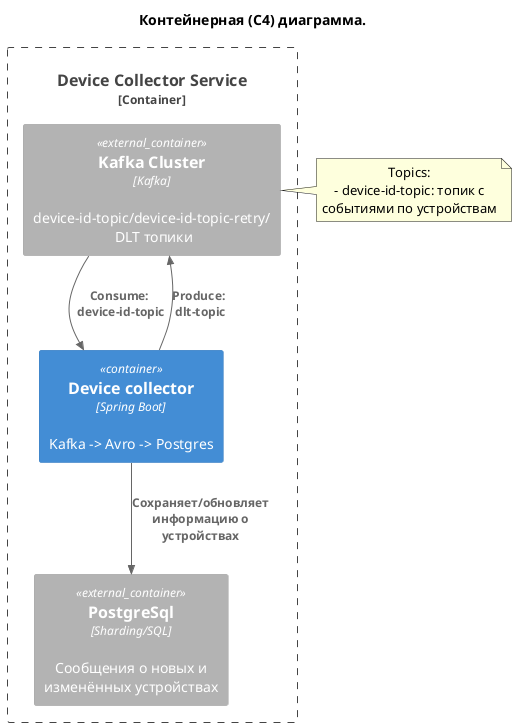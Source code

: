 @startuml
!include <c4/C4_Container.puml>
!include <office/Users/user.puml>

'LAYOUT_WITH_LEGEND

title Контейнерная (С4) диаграмма.

Container_Boundary(Remote, "Device Collector Service") {

    Container(Device_collector, Device collector, "Spring Boot",  "Kafka -> Avro -> Postgres ")
    Container_Ext(PostgreSQL, PostgreSql,"Sharding/SQL", "Cообщения о новых и изменённых устройствах")
    Container_Ext(Kafka_Cluster, Kafka Cluster, "Kafka", "device-id-topic/device-id-topic-retry/ \n DLT топики")

}

Rel(Kafka_Cluster, Device_collector, "Consume: \n device-id-topic")
Rel(Device_collector, Kafka_Cluster, "Produce: \n dlt-topic")
Rel(Device_collector, PostgreSQL, "Cохраняет/обновляет информацию о устройствах")

note right of Kafka_Cluster
    Topics:
    - device-id-topic: топик с событиями по устройствам
end note
@enduml